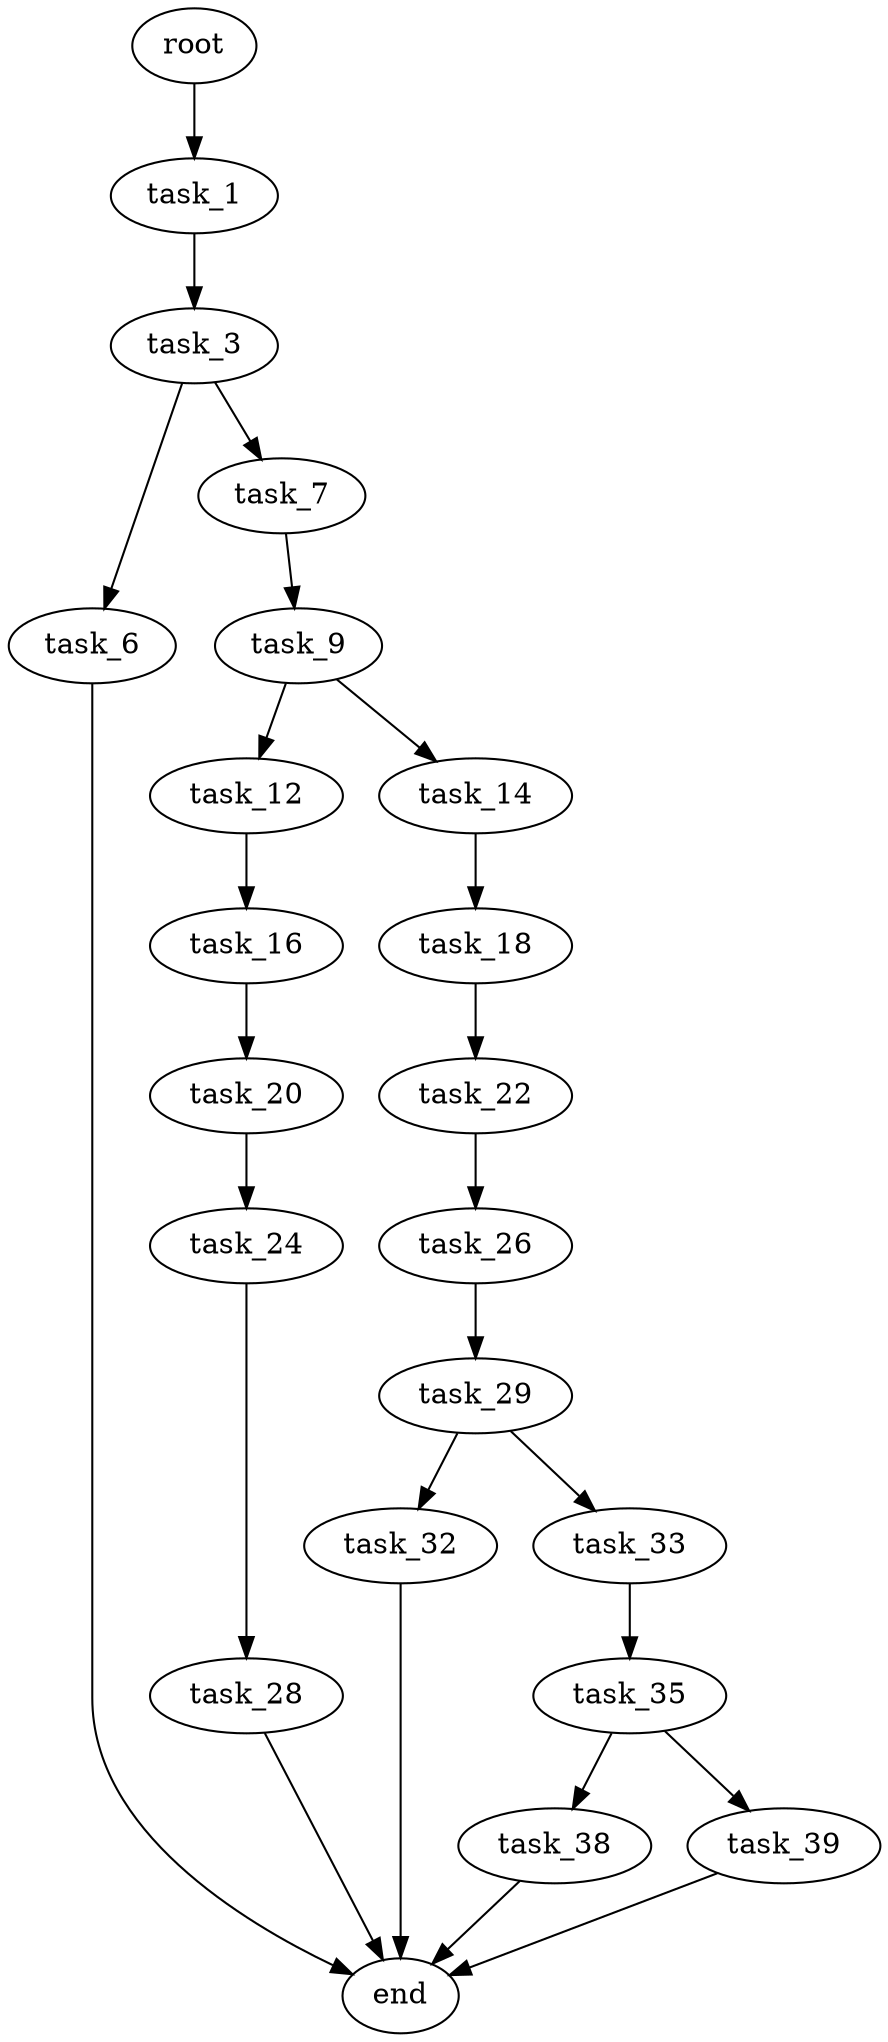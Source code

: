 digraph G {
  root [size="0.000000"];
  task_1 [size="7311077594.000000"];
  task_3 [size="68719476736.000000"];
  task_6 [size="117022990739.000000"];
  task_7 [size="597585860486.000000"];
  task_9 [size="514441689151.000000"];
  task_12 [size="97956466182.000000"];
  task_14 [size="46663268480.000000"];
  task_16 [size="23448122123.000000"];
  task_18 [size="73572372188.000000"];
  task_20 [size="16100844756.000000"];
  task_22 [size="182092928738.000000"];
  task_24 [size="12758432531.000000"];
  task_26 [size="134217728000.000000"];
  task_28 [size="19098705078.000000"];
  task_29 [size="134217728000.000000"];
  task_32 [size="440921494062.000000"];
  task_33 [size="394324177646.000000"];
  task_35 [size="633762403433.000000"];
  task_38 [size="1073741824000.000000"];
  task_39 [size="134217728000.000000"];
  end [size="0.000000"];

  root -> task_1 [size="1.000000"];
  task_1 -> task_3 [size="134217728.000000"];
  task_3 -> task_6 [size="134217728.000000"];
  task_3 -> task_7 [size="134217728.000000"];
  task_6 -> end [size="1.000000"];
  task_7 -> task_9 [size="838860800.000000"];
  task_9 -> task_12 [size="838860800.000000"];
  task_9 -> task_14 [size="838860800.000000"];
  task_12 -> task_16 [size="301989888.000000"];
  task_14 -> task_18 [size="75497472.000000"];
  task_16 -> task_20 [size="679477248.000000"];
  task_18 -> task_22 [size="75497472.000000"];
  task_20 -> task_24 [size="33554432.000000"];
  task_22 -> task_26 [size="134217728.000000"];
  task_24 -> task_28 [size="301989888.000000"];
  task_26 -> task_29 [size="209715200.000000"];
  task_28 -> end [size="1.000000"];
  task_29 -> task_32 [size="209715200.000000"];
  task_29 -> task_33 [size="209715200.000000"];
  task_32 -> end [size="1.000000"];
  task_33 -> task_35 [size="838860800.000000"];
  task_35 -> task_38 [size="411041792.000000"];
  task_35 -> task_39 [size="411041792.000000"];
  task_38 -> end [size="1.000000"];
  task_39 -> end [size="1.000000"];
}
